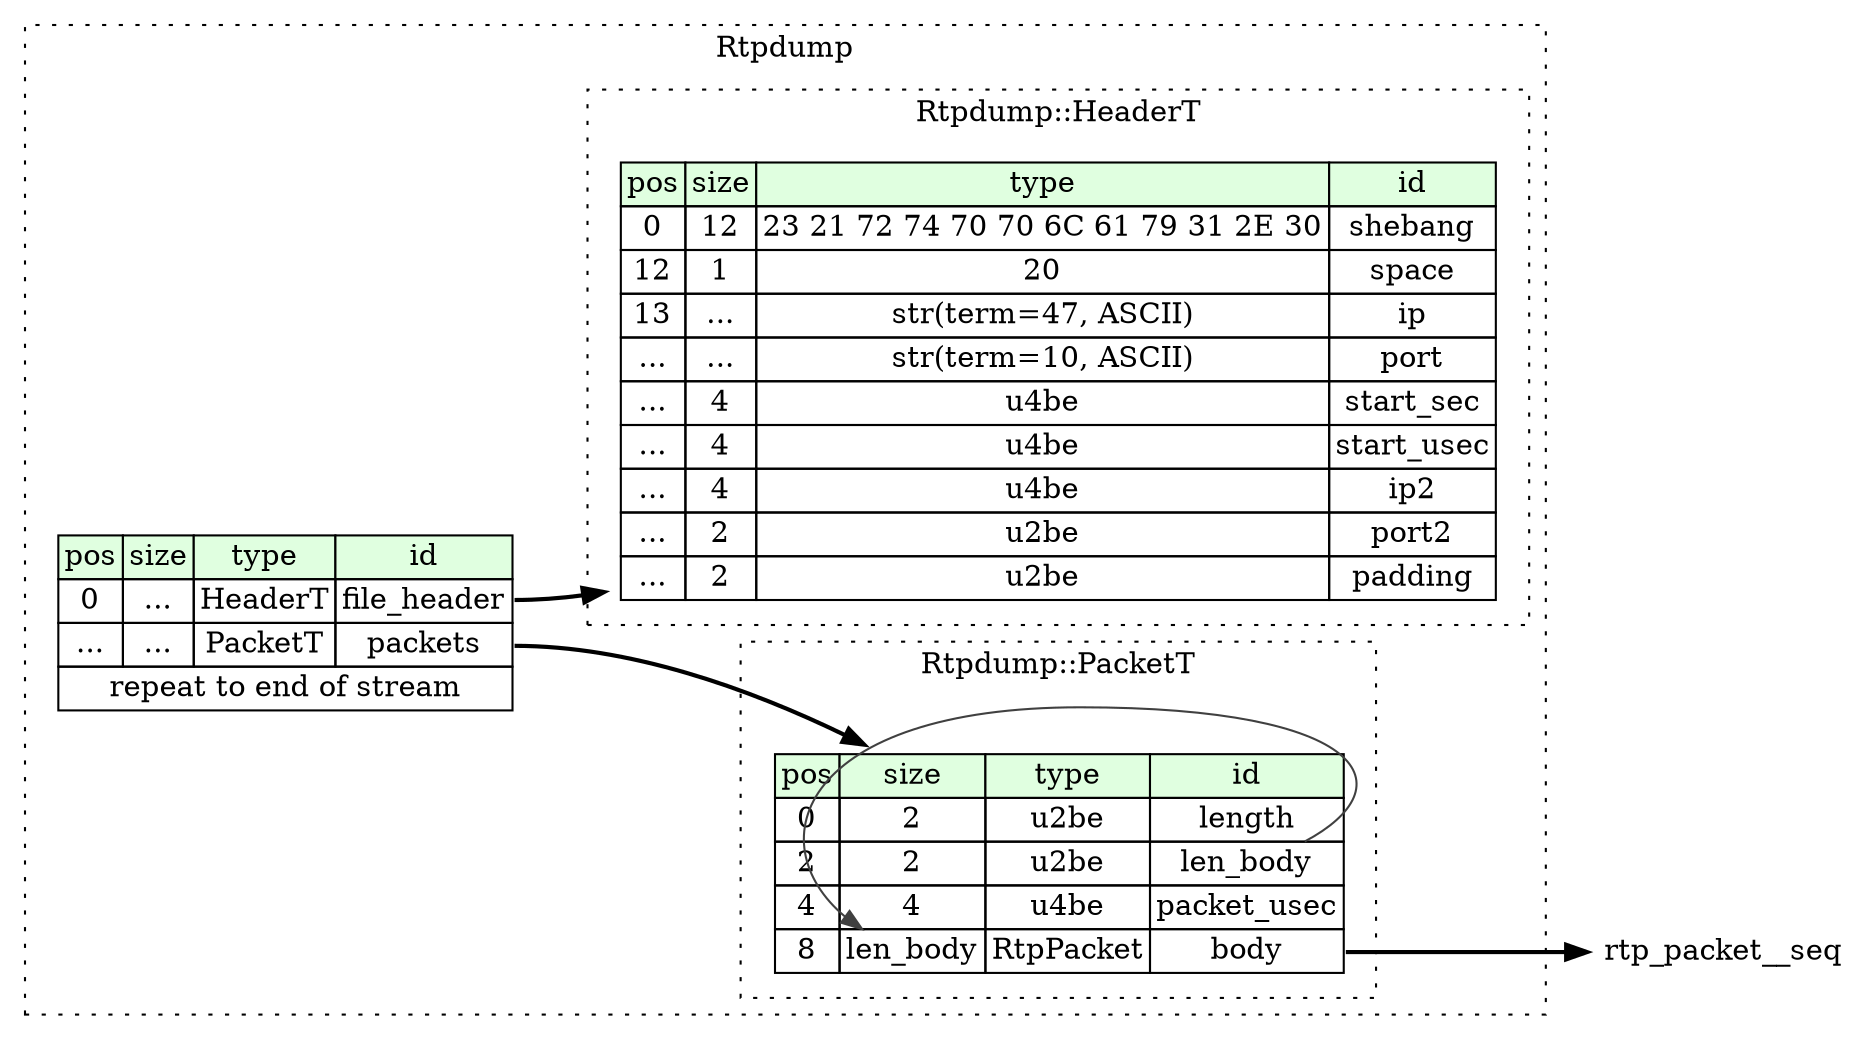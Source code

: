 digraph {
	rankdir=LR;
	node [shape=plaintext];
	subgraph cluster__rtpdump {
		label="Rtpdump";
		graph[style=dotted];

		rtpdump__seq [label=<<TABLE BORDER="0" CELLBORDER="1" CELLSPACING="0">
			<TR><TD BGCOLOR="#E0FFE0">pos</TD><TD BGCOLOR="#E0FFE0">size</TD><TD BGCOLOR="#E0FFE0">type</TD><TD BGCOLOR="#E0FFE0">id</TD></TR>
			<TR><TD PORT="file_header_pos">0</TD><TD PORT="file_header_size">...</TD><TD>HeaderT</TD><TD PORT="file_header_type">file_header</TD></TR>
			<TR><TD PORT="packets_pos">...</TD><TD PORT="packets_size">...</TD><TD>PacketT</TD><TD PORT="packets_type">packets</TD></TR>
			<TR><TD COLSPAN="4" PORT="packets__repeat">repeat to end of stream</TD></TR>
		</TABLE>>];
		subgraph cluster__header_t {
			label="Rtpdump::HeaderT";
			graph[style=dotted];

			header_t__seq [label=<<TABLE BORDER="0" CELLBORDER="1" CELLSPACING="0">
				<TR><TD BGCOLOR="#E0FFE0">pos</TD><TD BGCOLOR="#E0FFE0">size</TD><TD BGCOLOR="#E0FFE0">type</TD><TD BGCOLOR="#E0FFE0">id</TD></TR>
				<TR><TD PORT="shebang_pos">0</TD><TD PORT="shebang_size">12</TD><TD>23 21 72 74 70 70 6C 61 79 31 2E 30</TD><TD PORT="shebang_type">shebang</TD></TR>
				<TR><TD PORT="space_pos">12</TD><TD PORT="space_size">1</TD><TD>20</TD><TD PORT="space_type">space</TD></TR>
				<TR><TD PORT="ip_pos">13</TD><TD PORT="ip_size">...</TD><TD>str(term=47, ASCII)</TD><TD PORT="ip_type">ip</TD></TR>
				<TR><TD PORT="port_pos">...</TD><TD PORT="port_size">...</TD><TD>str(term=10, ASCII)</TD><TD PORT="port_type">port</TD></TR>
				<TR><TD PORT="start_sec_pos">...</TD><TD PORT="start_sec_size">4</TD><TD>u4be</TD><TD PORT="start_sec_type">start_sec</TD></TR>
				<TR><TD PORT="start_usec_pos">...</TD><TD PORT="start_usec_size">4</TD><TD>u4be</TD><TD PORT="start_usec_type">start_usec</TD></TR>
				<TR><TD PORT="ip2_pos">...</TD><TD PORT="ip2_size">4</TD><TD>u4be</TD><TD PORT="ip2_type">ip2</TD></TR>
				<TR><TD PORT="port2_pos">...</TD><TD PORT="port2_size">2</TD><TD>u2be</TD><TD PORT="port2_type">port2</TD></TR>
				<TR><TD PORT="padding_pos">...</TD><TD PORT="padding_size">2</TD><TD>u2be</TD><TD PORT="padding_type">padding</TD></TR>
			</TABLE>>];
		}
		subgraph cluster__packet_t {
			label="Rtpdump::PacketT";
			graph[style=dotted];

			packet_t__seq [label=<<TABLE BORDER="0" CELLBORDER="1" CELLSPACING="0">
				<TR><TD BGCOLOR="#E0FFE0">pos</TD><TD BGCOLOR="#E0FFE0">size</TD><TD BGCOLOR="#E0FFE0">type</TD><TD BGCOLOR="#E0FFE0">id</TD></TR>
				<TR><TD PORT="length_pos">0</TD><TD PORT="length_size">2</TD><TD>u2be</TD><TD PORT="length_type">length</TD></TR>
				<TR><TD PORT="len_body_pos">2</TD><TD PORT="len_body_size">2</TD><TD>u2be</TD><TD PORT="len_body_type">len_body</TD></TR>
				<TR><TD PORT="packet_usec_pos">4</TD><TD PORT="packet_usec_size">4</TD><TD>u4be</TD><TD PORT="packet_usec_type">packet_usec</TD></TR>
				<TR><TD PORT="body_pos">8</TD><TD PORT="body_size">len_body</TD><TD>RtpPacket</TD><TD PORT="body_type">body</TD></TR>
			</TABLE>>];
		}
	}
	rtpdump__seq:file_header_type -> header_t__seq [style=bold];
	rtpdump__seq:packets_type -> packet_t__seq [style=bold];
	packet_t__seq:len_body_type -> packet_t__seq:body_size [color="#404040"];
	packet_t__seq:body_type -> rtp_packet__seq [style=bold];
}
